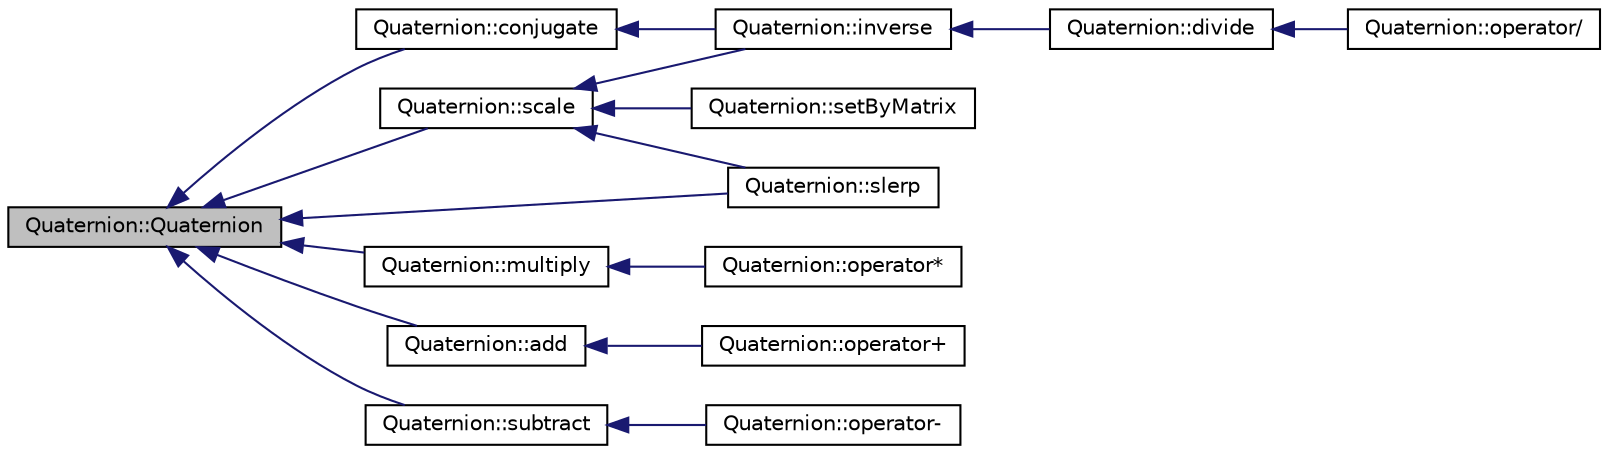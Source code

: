 digraph "Quaternion::Quaternion"
{
 // INTERACTIVE_SVG=YES
  edge [fontname="Helvetica",fontsize="10",labelfontname="Helvetica",labelfontsize="10"];
  node [fontname="Helvetica",fontsize="10",shape=record];
  rankdir="LR";
  Node1 [label="Quaternion::Quaternion",height=0.2,width=0.4,color="black", fillcolor="grey75", style="filled" fontcolor="black"];
  Node1 -> Node2 [dir="back",color="midnightblue",fontsize="10",style="solid",fontname="Helvetica"];
  Node2 [label="Quaternion::conjugate",height=0.2,width=0.4,color="black", fillcolor="white", style="filled",URL="$class_quaternion.html#ab674ea67691cea70557aa3a7b5f6950f",tooltip="Conjugate this quaternion. "];
  Node2 -> Node3 [dir="back",color="midnightblue",fontsize="10",style="solid",fontname="Helvetica"];
  Node3 [label="Quaternion::inverse",height=0.2,width=0.4,color="black", fillcolor="white", style="filled",URL="$class_quaternion.html#a5928af21cd48bf0a788cdaca8ccc8615",tooltip="Inverse this quaternion. "];
  Node3 -> Node4 [dir="back",color="midnightblue",fontsize="10",style="solid",fontname="Helvetica"];
  Node4 [label="Quaternion::divide",height=0.2,width=0.4,color="black", fillcolor="white", style="filled",URL="$class_quaternion.html#a958be9504c7e111445f73521f764b806",tooltip="Divides B from A quaternion. "];
  Node4 -> Node5 [dir="back",color="midnightblue",fontsize="10",style="solid",fontname="Helvetica"];
  Node5 [label="Quaternion::operator/",height=0.2,width=0.4,color="black", fillcolor="white", style="filled",URL="$class_quaternion.html#af4213cb383423c6ead7c56a3fa70499c",tooltip="Divide from this quaternion. "];
  Node1 -> Node6 [dir="back",color="midnightblue",fontsize="10",style="solid",fontname="Helvetica"];
  Node6 [label="Quaternion::scale",height=0.2,width=0.4,color="black", fillcolor="white", style="filled",URL="$class_quaternion.html#a56c5e50d7c141c8976371355c68c8f18",tooltip="Scale this quaternion. "];
  Node6 -> Node3 [dir="back",color="midnightblue",fontsize="10",style="solid",fontname="Helvetica"];
  Node6 -> Node7 [dir="back",color="midnightblue",fontsize="10",style="solid",fontname="Helvetica"];
  Node7 [label="Quaternion::slerp",height=0.2,width=0.4,color="black", fillcolor="white", style="filled",URL="$class_quaternion.html#a0725406c685bed81e0dee55a2da6df44",tooltip="Interpolates between a and b rotations. "];
  Node6 -> Node8 [dir="back",color="midnightblue",fontsize="10",style="solid",fontname="Helvetica"];
  Node8 [label="Quaternion::setByMatrix",height=0.2,width=0.4,color="black", fillcolor="white", style="filled",URL="$class_quaternion.html#a4a5bdd5ed8483fb408c582fddebe0342",tooltip="Sets matrix equivalent of this quaternion. "];
  Node1 -> Node7 [dir="back",color="midnightblue",fontsize="10",style="solid",fontname="Helvetica"];
  Node1 -> Node9 [dir="back",color="midnightblue",fontsize="10",style="solid",fontname="Helvetica"];
  Node9 [label="Quaternion::multiply",height=0.2,width=0.4,color="black", fillcolor="white", style="filled",URL="$class_quaternion.html#a2b3a0b49b297f14ffac5e96e661d529f",tooltip="Multiplies two quaternions. "];
  Node9 -> Node10 [dir="back",color="midnightblue",fontsize="10",style="solid",fontname="Helvetica"];
  Node10 [label="Quaternion::operator*",height=0.2,width=0.4,color="black", fillcolor="white", style="filled",URL="$class_quaternion.html#adf809588fed9d40d831a55df4594ec2c",tooltip="Multiplies this quaternion. "];
  Node1 -> Node11 [dir="back",color="midnightblue",fontsize="10",style="solid",fontname="Helvetica"];
  Node11 [label="Quaternion::add",height=0.2,width=0.4,color="black", fillcolor="white", style="filled",URL="$class_quaternion.html#af187178f089437852ea37d5e1e25012e",tooltip="Adds A and B quaternions. "];
  Node11 -> Node12 [dir="back",color="midnightblue",fontsize="10",style="solid",fontname="Helvetica"];
  Node12 [label="Quaternion::operator+",height=0.2,width=0.4,color="black", fillcolor="white", style="filled",URL="$class_quaternion.html#a2cddd775b84eb1aa9a8d23024d0c5504",tooltip="Add to this quaternion. "];
  Node1 -> Node13 [dir="back",color="midnightblue",fontsize="10",style="solid",fontname="Helvetica"];
  Node13 [label="Quaternion::subtract",height=0.2,width=0.4,color="black", fillcolor="white", style="filled",URL="$class_quaternion.html#a633b5e36b9842320b4187b00cb6d2fd3",tooltip="Subtracts B from A quaternion. "];
  Node13 -> Node14 [dir="back",color="midnightblue",fontsize="10",style="solid",fontname="Helvetica"];
  Node14 [label="Quaternion::operator-",height=0.2,width=0.4,color="black", fillcolor="white", style="filled",URL="$class_quaternion.html#aa41e26d75de6904d9ad7088b2585635f",tooltip="Subtract from this quaternion. "];
}
